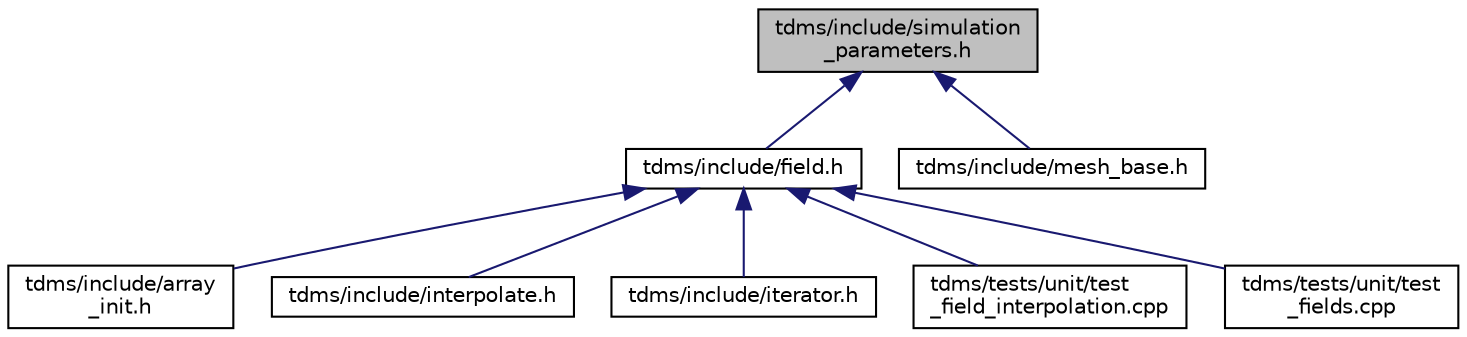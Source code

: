 digraph "tdms/include/simulation_parameters.h"
{
 // LATEX_PDF_SIZE
  edge [fontname="Helvetica",fontsize="10",labelfontname="Helvetica",labelfontsize="10"];
  node [fontname="Helvetica",fontsize="10",shape=record];
  Node1 [label="tdms/include/simulation\l_parameters.h",height=0.2,width=0.4,color="black", fillcolor="grey75", style="filled", fontcolor="black",tooltip="Classes collecting parameters for the simulation."];
  Node1 -> Node2 [dir="back",color="midnightblue",fontsize="10",style="solid",fontname="Helvetica"];
  Node2 [label="tdms/include/field.h",height=0.2,width=0.4,color="black", fillcolor="white", style="filled",URL="$field_8h.html",tooltip="Classes for the electric and magnetic (split) fields on a grid."];
  Node2 -> Node3 [dir="back",color="midnightblue",fontsize="10",style="solid",fontname="Helvetica"];
  Node3 [label="tdms/include/array\l_init.h",height=0.2,width=0.4,color="black", fillcolor="white", style="filled",URL="$array__init_8h.html",tooltip="A collection of functions for array initialisation given MATLAB pointers."];
  Node2 -> Node4 [dir="back",color="midnightblue",fontsize="10",style="solid",fontname="Helvetica"];
  Node4 [label="tdms/include/interpolate.h",height=0.2,width=0.4,color="black", fillcolor="white", style="filled",URL="$interpolate_8h.html",tooltip="Interpolation of field values within FDTD grid."];
  Node2 -> Node5 [dir="back",color="midnightblue",fontsize="10",style="solid",fontname="Helvetica"];
  Node5 [label="tdms/include/iterator.h",height=0.2,width=0.4,color="black", fillcolor="white", style="filled",URL="$iterator_8h.html",tooltip="The main time propogation algorithm."];
  Node2 -> Node6 [dir="back",color="midnightblue",fontsize="10",style="solid",fontname="Helvetica"];
  Node6 [label="tdms/tests/unit/test\l_field_interpolation.cpp",height=0.2,width=0.4,color="black", fillcolor="white", style="filled",URL="$test__field__interpolation_8cpp.html",tooltip="Tests interpolation of E- and H-fields and compares the errors against MATLAB benchmarks."];
  Node2 -> Node7 [dir="back",color="midnightblue",fontsize="10",style="solid",fontname="Helvetica"];
  Node7 [label="tdms/tests/unit/test\l_fields.cpp",height=0.2,width=0.4,color="black", fillcolor="white", style="filled",URL="$test__fields_8cpp.html",tooltip="Test of the Field class and subclasses."];
  Node1 -> Node8 [dir="back",color="midnightblue",fontsize="10",style="solid",fontname="Helvetica"];
  Node8 [label="tdms/include/mesh_base.h",height=0.2,width=0.4,color="black", fillcolor="white", style="filled",URL="$mesh__base_8h.html",tooltip="TODO: what are these functions?"];
}
